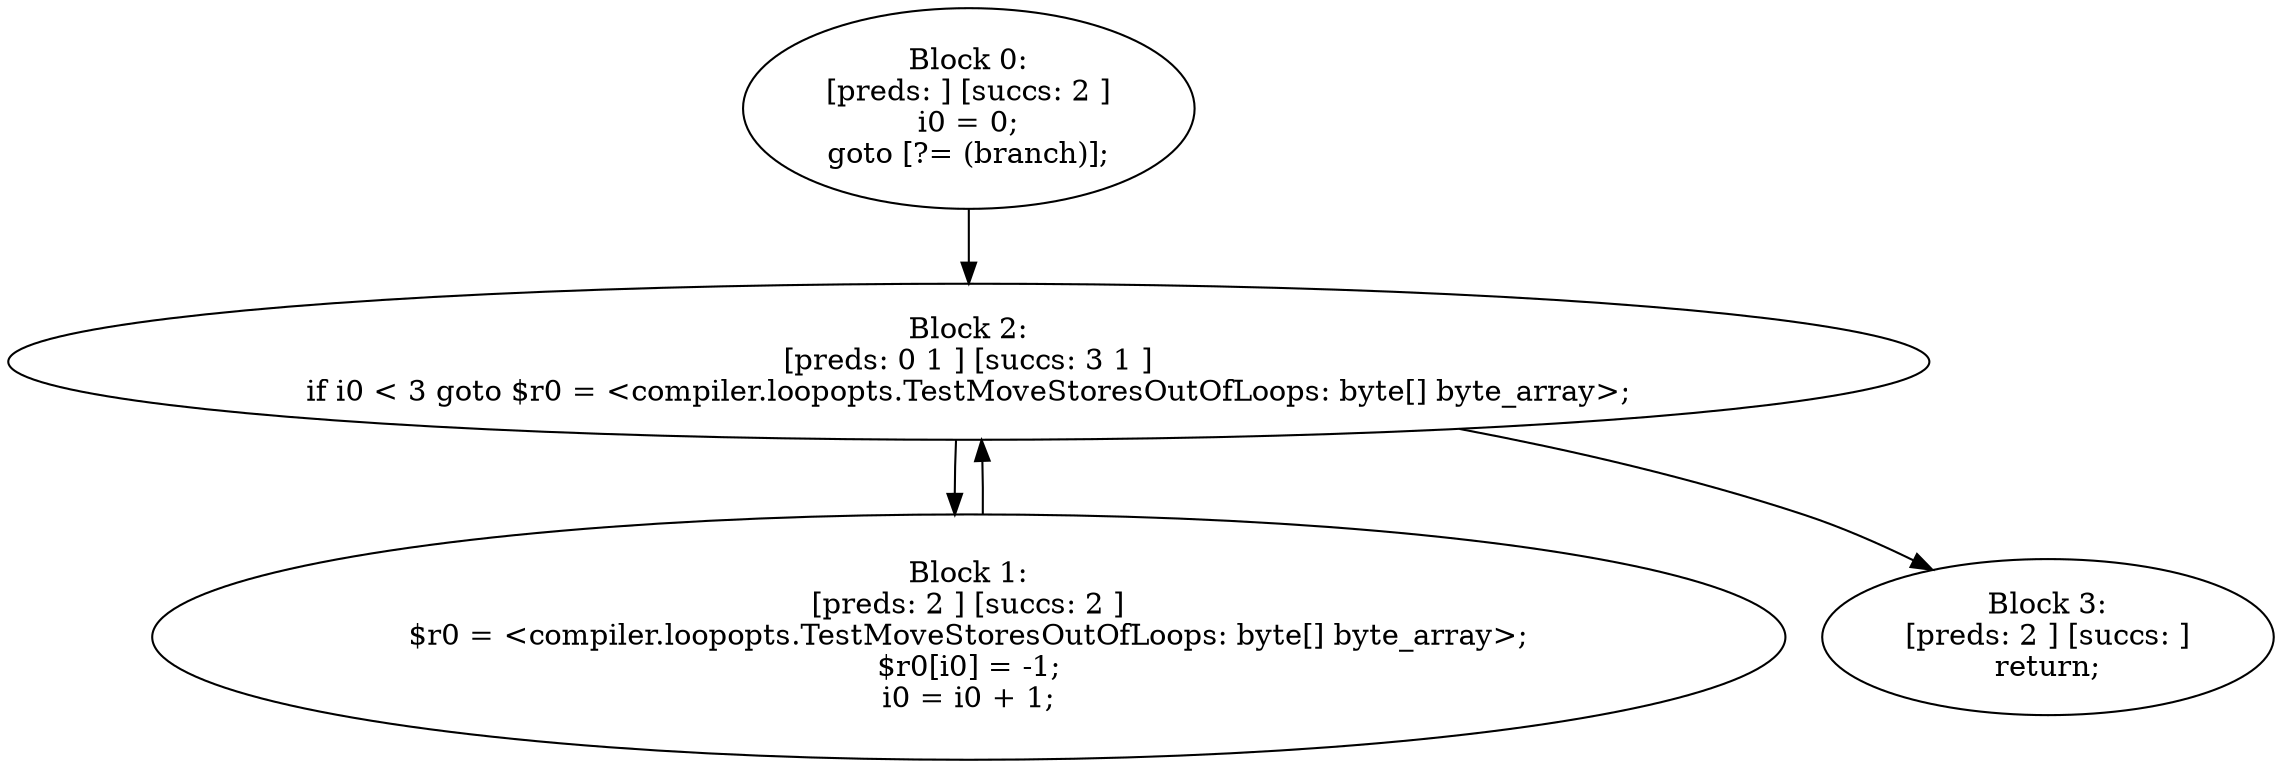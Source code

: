 digraph "unitGraph" {
    "Block 0:
[preds: ] [succs: 2 ]
i0 = 0;
goto [?= (branch)];
"
    "Block 1:
[preds: 2 ] [succs: 2 ]
$r0 = <compiler.loopopts.TestMoveStoresOutOfLoops: byte[] byte_array>;
$r0[i0] = -1;
i0 = i0 + 1;
"
    "Block 2:
[preds: 0 1 ] [succs: 3 1 ]
if i0 < 3 goto $r0 = <compiler.loopopts.TestMoveStoresOutOfLoops: byte[] byte_array>;
"
    "Block 3:
[preds: 2 ] [succs: ]
return;
"
    "Block 0:
[preds: ] [succs: 2 ]
i0 = 0;
goto [?= (branch)];
"->"Block 2:
[preds: 0 1 ] [succs: 3 1 ]
if i0 < 3 goto $r0 = <compiler.loopopts.TestMoveStoresOutOfLoops: byte[] byte_array>;
";
    "Block 1:
[preds: 2 ] [succs: 2 ]
$r0 = <compiler.loopopts.TestMoveStoresOutOfLoops: byte[] byte_array>;
$r0[i0] = -1;
i0 = i0 + 1;
"->"Block 2:
[preds: 0 1 ] [succs: 3 1 ]
if i0 < 3 goto $r0 = <compiler.loopopts.TestMoveStoresOutOfLoops: byte[] byte_array>;
";
    "Block 2:
[preds: 0 1 ] [succs: 3 1 ]
if i0 < 3 goto $r0 = <compiler.loopopts.TestMoveStoresOutOfLoops: byte[] byte_array>;
"->"Block 3:
[preds: 2 ] [succs: ]
return;
";
    "Block 2:
[preds: 0 1 ] [succs: 3 1 ]
if i0 < 3 goto $r0 = <compiler.loopopts.TestMoveStoresOutOfLoops: byte[] byte_array>;
"->"Block 1:
[preds: 2 ] [succs: 2 ]
$r0 = <compiler.loopopts.TestMoveStoresOutOfLoops: byte[] byte_array>;
$r0[i0] = -1;
i0 = i0 + 1;
";
}
